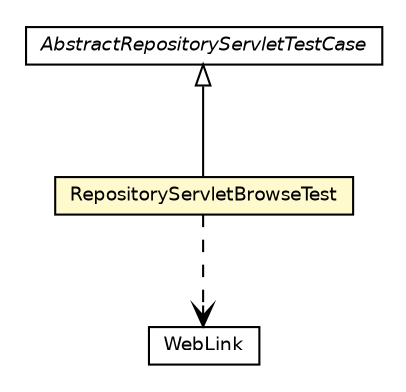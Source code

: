 #!/usr/local/bin/dot
#
# Class diagram 
# Generated by UmlGraph version 4.6 (http://www.spinellis.gr/sw/umlgraph)
#

digraph G {
	edge [fontname="Helvetica",fontsize=10,labelfontname="Helvetica",labelfontsize=10];
	node [fontname="Helvetica",fontsize=10,shape=plaintext];
	// org.apache.maven.archiva.webdav.RepositoryServletBrowseTest
	c50401 [label=<<table border="0" cellborder="1" cellspacing="0" cellpadding="2" port="p" bgcolor="lemonChiffon" href="./RepositoryServletBrowseTest.html">
		<tr><td><table border="0" cellspacing="0" cellpadding="1">
			<tr><td> RepositoryServletBrowseTest </td></tr>
		</table></td></tr>
		</table>>, fontname="Helvetica", fontcolor="black", fontsize=9.0];
	// org.apache.maven.archiva.webdav.AbstractRepositoryServletTestCase
	c50410 [label=<<table border="0" cellborder="1" cellspacing="0" cellpadding="2" port="p" href="./AbstractRepositoryServletTestCase.html">
		<tr><td><table border="0" cellspacing="0" cellpadding="1">
			<tr><td><font face="Helvetica-Oblique"> AbstractRepositoryServletTestCase </font></td></tr>
		</table></td></tr>
		</table>>, fontname="Helvetica", fontcolor="black", fontsize=9.0];
	//org.apache.maven.archiva.webdav.RepositoryServletBrowseTest extends org.apache.maven.archiva.webdav.AbstractRepositoryServletTestCase
	c50410:p -> c50401:p [dir=back,arrowtail=empty];
	// org.apache.maven.archiva.webdav.RepositoryServletBrowseTest DEPEND WebLink
	c50401:p -> c50423:p [taillabel="", label="", headlabel="", fontname="Helvetica", fontcolor="black", fontsize=10.0, color="black", arrowhead=open, style=dashed];
	// WebLink
	c50423[label=<<table border="0" cellborder="1" cellspacing="0" cellpadding="2" port="p" href="http://java.sun.com/j2se/1.4.2/docs/api/WebLink.html">
		<tr><td><table border="0" cellspacing="0" cellpadding="1">
			<tr><td> WebLink </td></tr>
		</table></td></tr>
		</table>>, fontname="Helvetica", fontcolor="black", fontsize=9.0];
}

